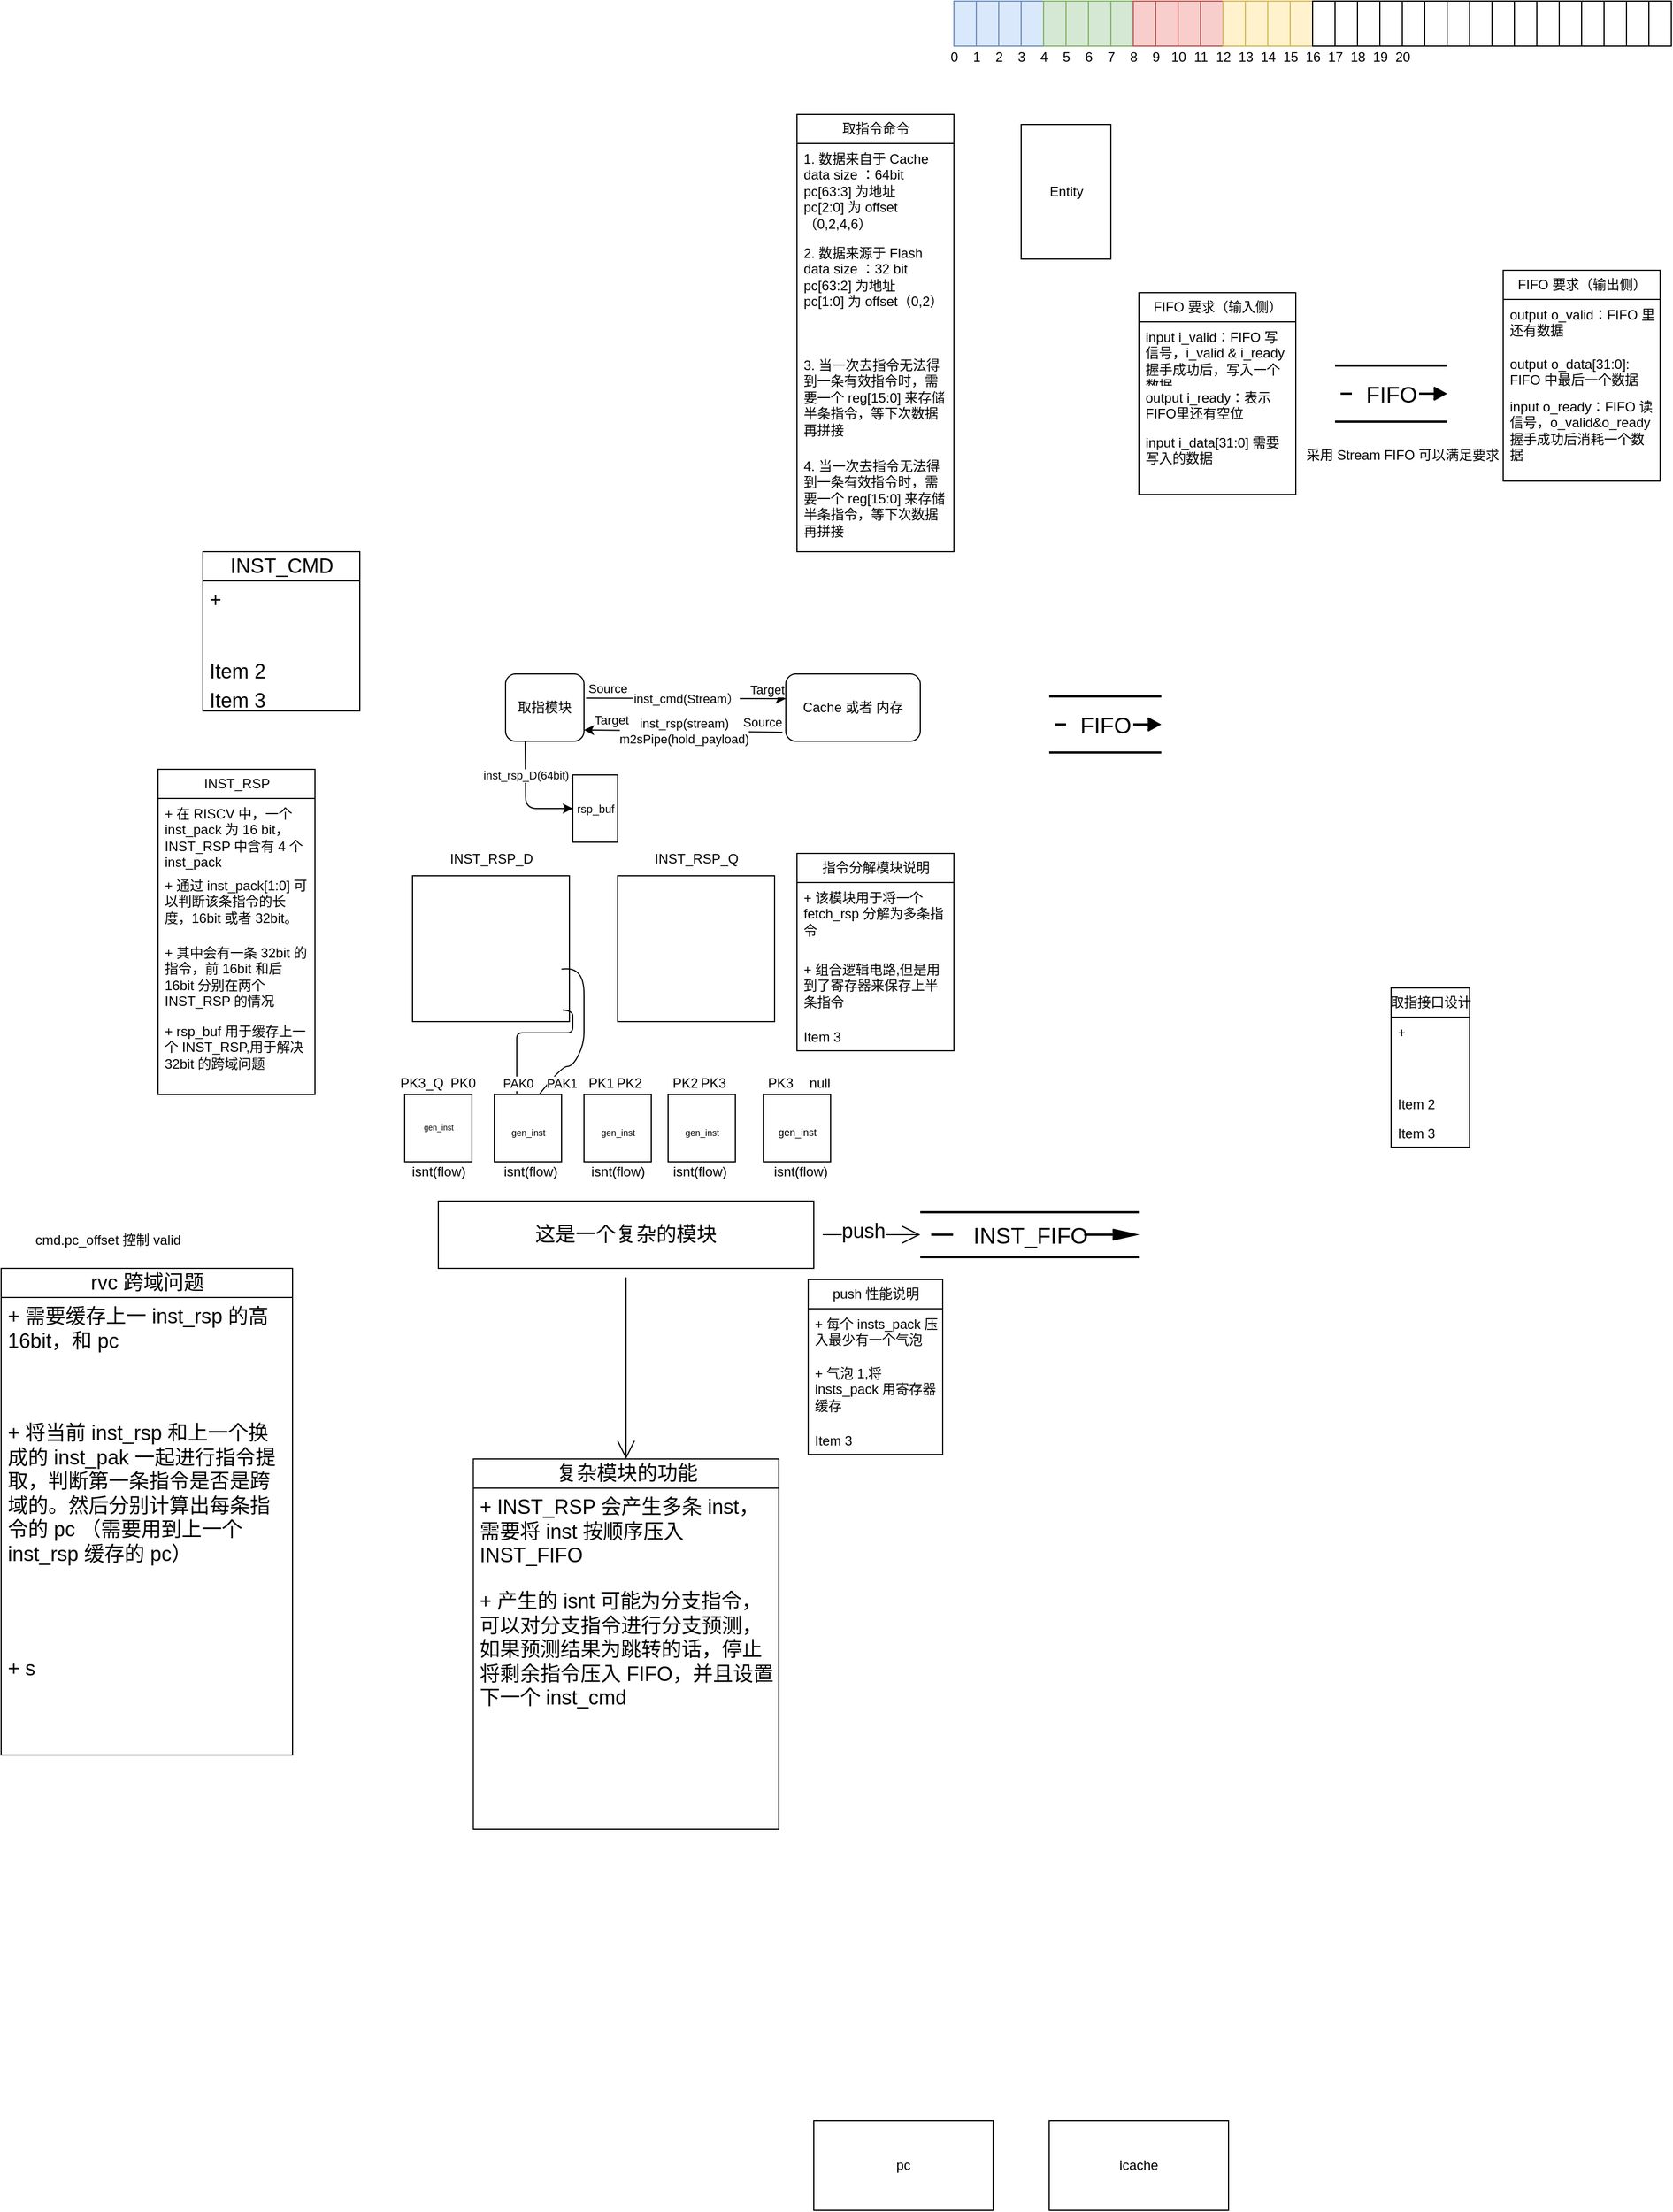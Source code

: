 <mxfile>
    <diagram id="-i3ILlnNoziEZ9GjBhWA" name="第 1 页">
        <mxGraphModel dx="1922" dy="681" grid="1" gridSize="10" guides="1" tooltips="1" connect="1" arrows="1" fold="1" page="1" pageScale="1" pageWidth="827" pageHeight="1169" math="0" shadow="0">
            <root>
                <mxCell id="0"/>
                <mxCell id="1" parent="0"/>
                <mxCell id="11" value="FIFO" style="strokeWidth=2;html=1;shape=mxgraph.lean_mapping.fifo_sequence_flow;pointerEvents=1;fontStyle=0;fontSize=20;align=center;" parent="1" vertex="1">
                    <mxGeometry x="410" y="435" width="100" height="50" as="geometry"/>
                </mxCell>
                <mxCell id="12" value="Entity" style="shadow=0;dashed=0;align=center;html=1;strokeWidth=1;shape=mxgraph.rtl.abstract.entity;container=1;collapsible=0;kind=sequential;drawPins=0;left=3;right=2;bottom=0;top=0;" parent="1" vertex="1">
                    <mxGeometry x="130" y="220" width="80" height="120" as="geometry"/>
                </mxCell>
                <mxCell id="82" value="" style="group;fillColor=#fff2cc;strokeColor=#d6b656;" parent="1" vertex="1" connectable="0">
                    <mxGeometry x="70" y="110" width="640" height="40" as="geometry"/>
                </mxCell>
                <mxCell id="48" value="" style="group;movable=1;resizable=1;rotatable=1;deletable=1;editable=1;connectable=1;fillColor=#fff2cc;strokeColor=#d6b656;" parent="82" vertex="1" connectable="0">
                    <mxGeometry width="320" height="40" as="geometry"/>
                </mxCell>
                <mxCell id="30" value="" style="group;movable=1;resizable=1;rotatable=1;deletable=1;editable=1;connectable=1;fillColor=#dae8fc;strokeColor=#6c8ebf;" parent="48" vertex="1" connectable="0">
                    <mxGeometry width="160" height="40" as="geometry"/>
                </mxCell>
                <mxCell id="22" value="" style="group;movable=1;resizable=1;rotatable=1;deletable=1;editable=1;connectable=1;" parent="30" vertex="1" connectable="0">
                    <mxGeometry width="80" height="40" as="geometry"/>
                </mxCell>
                <mxCell id="16" value="" style="group;movable=1;resizable=1;rotatable=1;deletable=1;editable=1;connectable=1;" parent="22" vertex="1" connectable="0">
                    <mxGeometry width="40" height="40" as="geometry"/>
                </mxCell>
                <mxCell id="14" value="" style="rounded=0;whiteSpace=wrap;html=1;movable=1;resizable=1;rotatable=1;deletable=1;editable=1;connectable=1;fillColor=#dae8fc;strokeColor=#6c8ebf;" parent="16" vertex="1">
                    <mxGeometry width="20" height="40" as="geometry"/>
                </mxCell>
                <mxCell id="15" value="" style="rounded=0;whiteSpace=wrap;html=1;movable=1;resizable=1;rotatable=1;deletable=1;editable=1;connectable=1;fillColor=#dae8fc;strokeColor=#6c8ebf;" parent="16" vertex="1">
                    <mxGeometry x="20" width="20" height="40" as="geometry"/>
                </mxCell>
                <mxCell id="19" value="" style="group;movable=1;resizable=1;rotatable=1;deletable=1;editable=1;connectable=1;fillColor=#dae8fc;strokeColor=#6c8ebf;" parent="22" vertex="1" connectable="0">
                    <mxGeometry x="40" width="40" height="40" as="geometry"/>
                </mxCell>
                <mxCell id="20" value="" style="rounded=0;whiteSpace=wrap;html=1;movable=1;resizable=1;rotatable=1;deletable=1;editable=1;connectable=1;fillColor=#dae8fc;strokeColor=#6c8ebf;" parent="19" vertex="1">
                    <mxGeometry width="20" height="40" as="geometry"/>
                </mxCell>
                <mxCell id="21" value="" style="rounded=0;whiteSpace=wrap;html=1;movable=1;resizable=1;rotatable=1;deletable=1;editable=1;connectable=1;fillColor=#dae8fc;strokeColor=#6c8ebf;" parent="19" vertex="1">
                    <mxGeometry x="20" width="20" height="40" as="geometry"/>
                </mxCell>
                <mxCell id="23" value="" style="group;movable=1;resizable=1;rotatable=1;deletable=1;editable=1;connectable=1;fillColor=#d5e8d4;strokeColor=#82b366;" parent="30" vertex="1" connectable="0">
                    <mxGeometry x="80" width="80" height="40" as="geometry"/>
                </mxCell>
                <mxCell id="24" value="" style="group;movable=1;resizable=1;rotatable=1;deletable=1;editable=1;connectable=1;fillColor=#d5e8d4;strokeColor=#82b366;" parent="23" vertex="1" connectable="0">
                    <mxGeometry width="40" height="40" as="geometry"/>
                </mxCell>
                <mxCell id="25" value="" style="rounded=0;whiteSpace=wrap;html=1;movable=1;resizable=1;rotatable=1;deletable=1;editable=1;connectable=1;fillColor=#d5e8d4;strokeColor=#82b366;" parent="24" vertex="1">
                    <mxGeometry width="20" height="40" as="geometry"/>
                </mxCell>
                <mxCell id="26" value="" style="rounded=0;whiteSpace=wrap;html=1;movable=1;resizable=1;rotatable=1;deletable=1;editable=1;connectable=1;fillColor=#d5e8d4;strokeColor=#82b366;" parent="24" vertex="1">
                    <mxGeometry x="20" width="20" height="40" as="geometry"/>
                </mxCell>
                <mxCell id="27" value="" style="group;movable=1;resizable=1;rotatable=1;deletable=1;editable=1;connectable=1;" parent="23" vertex="1" connectable="0">
                    <mxGeometry x="40" width="40" height="40" as="geometry"/>
                </mxCell>
                <mxCell id="28" value="" style="rounded=0;whiteSpace=wrap;html=1;movable=1;resizable=1;rotatable=1;deletable=1;editable=1;connectable=1;fillColor=#d5e8d4;strokeColor=#82b366;" parent="27" vertex="1">
                    <mxGeometry width="20" height="40" as="geometry"/>
                </mxCell>
                <mxCell id="29" value="" style="rounded=0;whiteSpace=wrap;html=1;movable=1;resizable=1;rotatable=1;deletable=1;editable=1;connectable=1;fillColor=#d5e8d4;strokeColor=#82b366;" parent="27" vertex="1">
                    <mxGeometry x="20" width="20" height="40" as="geometry"/>
                </mxCell>
                <mxCell id="33" value="" style="group;movable=1;resizable=1;rotatable=1;deletable=1;editable=1;connectable=1;" parent="48" vertex="1" connectable="0">
                    <mxGeometry x="160" width="160" height="40" as="geometry"/>
                </mxCell>
                <mxCell id="34" value="" style="group;movable=1;resizable=1;rotatable=1;deletable=1;editable=1;connectable=1;" parent="33" vertex="1" connectable="0">
                    <mxGeometry width="80" height="40" as="geometry"/>
                </mxCell>
                <mxCell id="35" value="" style="group;movable=1;resizable=1;rotatable=1;deletable=1;editable=1;connectable=1;" parent="34" vertex="1" connectable="0">
                    <mxGeometry width="40" height="40" as="geometry"/>
                </mxCell>
                <mxCell id="36" value="" style="rounded=0;whiteSpace=wrap;html=1;movable=1;resizable=1;rotatable=1;deletable=1;editable=1;connectable=1;fillColor=#f8cecc;strokeColor=#b85450;" parent="35" vertex="1">
                    <mxGeometry width="20" height="40" as="geometry"/>
                </mxCell>
                <mxCell id="37" value="" style="rounded=0;whiteSpace=wrap;html=1;movable=1;resizable=1;rotatable=1;deletable=1;editable=1;connectable=1;fillColor=#f8cecc;strokeColor=#b85450;" parent="35" vertex="1">
                    <mxGeometry x="20" width="20" height="40" as="geometry"/>
                </mxCell>
                <mxCell id="38" value="" style="group;movable=1;resizable=1;rotatable=1;deletable=1;editable=1;connectable=1;" parent="34" vertex="1" connectable="0">
                    <mxGeometry x="40" width="40" height="40" as="geometry"/>
                </mxCell>
                <mxCell id="39" value="" style="rounded=0;whiteSpace=wrap;html=1;movable=1;resizable=1;rotatable=1;deletable=1;editable=1;connectable=1;fillColor=#f8cecc;strokeColor=#b85450;" parent="38" vertex="1">
                    <mxGeometry width="20" height="40" as="geometry"/>
                </mxCell>
                <mxCell id="40" value="" style="rounded=0;whiteSpace=wrap;html=1;movable=1;resizable=1;rotatable=1;deletable=1;editable=1;connectable=1;fillColor=#f8cecc;strokeColor=#b85450;" parent="38" vertex="1">
                    <mxGeometry x="20" width="20" height="40" as="geometry"/>
                </mxCell>
                <mxCell id="41" value="" style="group;movable=1;resizable=1;rotatable=1;deletable=1;editable=1;connectable=1;" parent="33" vertex="1" connectable="0">
                    <mxGeometry x="80" width="80" height="40" as="geometry"/>
                </mxCell>
                <mxCell id="42" value="" style="group;movable=1;resizable=1;rotatable=1;deletable=1;editable=1;connectable=1;" parent="41" vertex="1" connectable="0">
                    <mxGeometry width="40" height="40" as="geometry"/>
                </mxCell>
                <mxCell id="43" value="" style="rounded=0;whiteSpace=wrap;html=1;movable=1;resizable=1;rotatable=1;deletable=1;editable=1;connectable=1;fillColor=#fff2cc;strokeColor=#d6b656;" parent="42" vertex="1">
                    <mxGeometry width="20" height="40" as="geometry"/>
                </mxCell>
                <mxCell id="44" value="" style="rounded=0;whiteSpace=wrap;html=1;movable=1;resizable=1;rotatable=1;deletable=1;editable=1;connectable=1;fillColor=#fff2cc;strokeColor=#d6b656;" parent="42" vertex="1">
                    <mxGeometry x="20" width="20" height="40" as="geometry"/>
                </mxCell>
                <mxCell id="45" value="" style="group;movable=1;resizable=1;rotatable=1;deletable=1;editable=1;connectable=1;" parent="41" vertex="1" connectable="0">
                    <mxGeometry x="40" width="40" height="40" as="geometry"/>
                </mxCell>
                <mxCell id="46" value="" style="rounded=0;whiteSpace=wrap;html=1;movable=1;resizable=1;rotatable=1;deletable=1;editable=1;connectable=1;fillColor=#fff2cc;strokeColor=#d6b656;" parent="45" vertex="1">
                    <mxGeometry width="20" height="40" as="geometry"/>
                </mxCell>
                <mxCell id="47" value="" style="rounded=0;whiteSpace=wrap;html=1;movable=1;resizable=1;rotatable=1;deletable=1;editable=1;connectable=1;fillColor=#fff2cc;strokeColor=#d6b656;" parent="45" vertex="1">
                    <mxGeometry x="20" width="20" height="40" as="geometry"/>
                </mxCell>
                <mxCell id="51" value="" style="group;movable=1;resizable=1;rotatable=1;deletable=1;editable=1;connectable=1;" parent="82" vertex="1" connectable="0">
                    <mxGeometry x="320" width="320" height="40" as="geometry"/>
                </mxCell>
                <mxCell id="52" value="" style="group;movable=1;resizable=1;rotatable=1;deletable=1;editable=1;connectable=1;" parent="51" vertex="1" connectable="0">
                    <mxGeometry width="160" height="40" as="geometry"/>
                </mxCell>
                <mxCell id="53" value="" style="group;movable=1;resizable=1;rotatable=1;deletable=1;editable=1;connectable=1;" parent="52" vertex="1" connectable="0">
                    <mxGeometry width="80" height="40" as="geometry"/>
                </mxCell>
                <mxCell id="54" value="" style="group;movable=1;resizable=1;rotatable=1;deletable=1;editable=1;connectable=1;" parent="53" vertex="1" connectable="0">
                    <mxGeometry width="40" height="40" as="geometry"/>
                </mxCell>
                <mxCell id="55" value="" style="rounded=0;whiteSpace=wrap;html=1;movable=1;resizable=1;rotatable=1;deletable=1;editable=1;connectable=1;" parent="54" vertex="1">
                    <mxGeometry width="20" height="40" as="geometry"/>
                </mxCell>
                <mxCell id="56" value="" style="rounded=0;whiteSpace=wrap;html=1;movable=1;resizable=1;rotatable=1;deletable=1;editable=1;connectable=1;" parent="54" vertex="1">
                    <mxGeometry x="20" width="20" height="40" as="geometry"/>
                </mxCell>
                <mxCell id="57" value="" style="group;movable=1;resizable=1;rotatable=1;deletable=1;editable=1;connectable=1;" parent="53" vertex="1" connectable="0">
                    <mxGeometry x="40" width="40" height="40" as="geometry"/>
                </mxCell>
                <mxCell id="58" value="" style="rounded=0;whiteSpace=wrap;html=1;movable=1;resizable=1;rotatable=1;deletable=1;editable=1;connectable=1;" parent="57" vertex="1">
                    <mxGeometry width="20" height="40" as="geometry"/>
                </mxCell>
                <mxCell id="59" value="" style="rounded=0;whiteSpace=wrap;html=1;movable=1;resizable=1;rotatable=1;deletable=1;editable=1;connectable=1;" parent="57" vertex="1">
                    <mxGeometry x="20" width="20" height="40" as="geometry"/>
                </mxCell>
                <mxCell id="60" value="" style="group;movable=1;resizable=1;rotatable=1;deletable=1;editable=1;connectable=1;" parent="52" vertex="1" connectable="0">
                    <mxGeometry x="80" width="80" height="40" as="geometry"/>
                </mxCell>
                <mxCell id="61" value="" style="group;movable=1;resizable=1;rotatable=1;deletable=1;editable=1;connectable=1;" parent="60" vertex="1" connectable="0">
                    <mxGeometry width="40" height="40" as="geometry"/>
                </mxCell>
                <mxCell id="62" value="" style="rounded=0;whiteSpace=wrap;html=1;movable=1;resizable=1;rotatable=1;deletable=1;editable=1;connectable=1;" parent="61" vertex="1">
                    <mxGeometry width="20" height="40" as="geometry"/>
                </mxCell>
                <mxCell id="63" value="" style="rounded=0;whiteSpace=wrap;html=1;movable=1;resizable=1;rotatable=1;deletable=1;editable=1;connectable=1;" parent="61" vertex="1">
                    <mxGeometry x="20" width="20" height="40" as="geometry"/>
                </mxCell>
                <mxCell id="64" value="" style="group;movable=1;resizable=1;rotatable=1;deletable=1;editable=1;connectable=1;" parent="60" vertex="1" connectable="0">
                    <mxGeometry x="40" width="40" height="40" as="geometry"/>
                </mxCell>
                <mxCell id="65" value="" style="rounded=0;whiteSpace=wrap;html=1;movable=1;resizable=1;rotatable=1;deletable=1;editable=1;connectable=1;" parent="64" vertex="1">
                    <mxGeometry width="20" height="40" as="geometry"/>
                </mxCell>
                <mxCell id="66" value="" style="rounded=0;whiteSpace=wrap;html=1;movable=1;resizable=1;rotatable=1;deletable=1;editable=1;connectable=1;" parent="64" vertex="1">
                    <mxGeometry x="20" width="20" height="40" as="geometry"/>
                </mxCell>
                <mxCell id="67" value="" style="group;movable=1;resizable=1;rotatable=1;deletable=1;editable=1;connectable=1;" parent="51" vertex="1" connectable="0">
                    <mxGeometry x="160" width="160" height="40" as="geometry"/>
                </mxCell>
                <mxCell id="68" value="" style="group;movable=1;resizable=1;rotatable=1;deletable=1;editable=1;connectable=1;" parent="67" vertex="1" connectable="0">
                    <mxGeometry width="80" height="40" as="geometry"/>
                </mxCell>
                <mxCell id="69" value="" style="group;movable=1;resizable=1;rotatable=1;deletable=1;editable=1;connectable=1;" parent="68" vertex="1" connectable="0">
                    <mxGeometry width="40" height="40" as="geometry"/>
                </mxCell>
                <mxCell id="70" value="" style="rounded=0;whiteSpace=wrap;html=1;movable=1;resizable=1;rotatable=1;deletable=1;editable=1;connectable=1;" parent="69" vertex="1">
                    <mxGeometry width="20" height="40" as="geometry"/>
                </mxCell>
                <mxCell id="71" value="" style="rounded=0;whiteSpace=wrap;html=1;movable=1;resizable=1;rotatable=1;deletable=1;editable=1;connectable=1;" parent="69" vertex="1">
                    <mxGeometry x="20" width="20" height="40" as="geometry"/>
                </mxCell>
                <mxCell id="72" value="" style="group;movable=1;resizable=1;rotatable=1;deletable=1;editable=1;connectable=1;" parent="68" vertex="1" connectable="0">
                    <mxGeometry x="40" width="40" height="40" as="geometry"/>
                </mxCell>
                <mxCell id="73" value="" style="rounded=0;whiteSpace=wrap;html=1;movable=1;resizable=1;rotatable=1;deletable=1;editable=1;connectable=1;" parent="72" vertex="1">
                    <mxGeometry width="20" height="40" as="geometry"/>
                </mxCell>
                <mxCell id="74" value="" style="rounded=0;whiteSpace=wrap;html=1;movable=1;resizable=1;rotatable=1;deletable=1;editable=1;connectable=1;" parent="72" vertex="1">
                    <mxGeometry x="20" width="20" height="40" as="geometry"/>
                </mxCell>
                <mxCell id="75" value="" style="group;movable=1;resizable=1;rotatable=1;deletable=1;editable=1;connectable=1;" parent="67" vertex="1" connectable="0">
                    <mxGeometry x="80" width="80" height="40" as="geometry"/>
                </mxCell>
                <mxCell id="76" value="" style="group;movable=1;resizable=1;rotatable=1;deletable=1;editable=1;connectable=1;" parent="75" vertex="1" connectable="0">
                    <mxGeometry width="40" height="40" as="geometry"/>
                </mxCell>
                <mxCell id="77" value="" style="rounded=0;whiteSpace=wrap;html=1;movable=1;resizable=1;rotatable=1;deletable=1;editable=1;connectable=1;" parent="76" vertex="1">
                    <mxGeometry width="20" height="40" as="geometry"/>
                </mxCell>
                <mxCell id="78" value="" style="rounded=0;whiteSpace=wrap;html=1;movable=1;resizable=1;rotatable=1;deletable=1;editable=1;connectable=1;" parent="76" vertex="1">
                    <mxGeometry x="20" width="20" height="40" as="geometry"/>
                </mxCell>
                <mxCell id="79" value="" style="group;movable=1;resizable=1;rotatable=1;deletable=1;editable=1;connectable=1;" parent="75" vertex="1" connectable="0">
                    <mxGeometry x="40" width="40" height="40" as="geometry"/>
                </mxCell>
                <mxCell id="80" value="" style="rounded=0;whiteSpace=wrap;html=1;movable=1;resizable=1;rotatable=1;deletable=1;editable=1;connectable=1;" parent="79" vertex="1">
                    <mxGeometry width="20" height="40" as="geometry"/>
                </mxCell>
                <mxCell id="81" value="" style="rounded=0;whiteSpace=wrap;html=1;movable=1;resizable=1;rotatable=1;deletable=1;editable=1;connectable=1;" parent="79" vertex="1">
                    <mxGeometry x="20" width="20" height="40" as="geometry"/>
                </mxCell>
                <mxCell id="85" value="0" style="text;html=1;align=center;verticalAlign=middle;resizable=0;points=[];autosize=1;strokeColor=none;fillColor=none;" parent="1" vertex="1">
                    <mxGeometry x="55" y="145" width="30" height="30" as="geometry"/>
                </mxCell>
                <mxCell id="86" value="1" style="text;html=1;align=center;verticalAlign=middle;resizable=0;points=[];autosize=1;strokeColor=none;fillColor=none;" parent="1" vertex="1">
                    <mxGeometry x="75" y="145" width="30" height="30" as="geometry"/>
                </mxCell>
                <mxCell id="87" value="2" style="text;html=1;align=center;verticalAlign=middle;resizable=0;points=[];autosize=1;strokeColor=none;fillColor=none;" parent="1" vertex="1">
                    <mxGeometry x="95" y="145" width="30" height="30" as="geometry"/>
                </mxCell>
                <mxCell id="88" value="3" style="text;html=1;align=center;verticalAlign=middle;resizable=0;points=[];autosize=1;strokeColor=none;fillColor=none;" parent="1" vertex="1">
                    <mxGeometry x="115" y="145" width="30" height="30" as="geometry"/>
                </mxCell>
                <mxCell id="90" value="4" style="text;html=1;align=center;verticalAlign=middle;resizable=0;points=[];autosize=1;strokeColor=none;fillColor=none;" parent="1" vertex="1">
                    <mxGeometry x="135" y="145" width="30" height="30" as="geometry"/>
                </mxCell>
                <mxCell id="92" value="5" style="text;html=1;align=center;verticalAlign=middle;resizable=0;points=[];autosize=1;strokeColor=none;fillColor=none;" parent="1" vertex="1">
                    <mxGeometry x="155" y="145" width="30" height="30" as="geometry"/>
                </mxCell>
                <mxCell id="93" value="6" style="text;html=1;align=center;verticalAlign=middle;resizable=0;points=[];autosize=1;strokeColor=none;fillColor=none;" parent="1" vertex="1">
                    <mxGeometry x="175" y="145" width="30" height="30" as="geometry"/>
                </mxCell>
                <mxCell id="94" value="7" style="text;html=1;align=center;verticalAlign=middle;resizable=0;points=[];autosize=1;strokeColor=none;fillColor=none;" parent="1" vertex="1">
                    <mxGeometry x="195" y="145" width="30" height="30" as="geometry"/>
                </mxCell>
                <mxCell id="95" value="8" style="text;html=1;align=center;verticalAlign=middle;resizable=0;points=[];autosize=1;strokeColor=none;fillColor=none;" parent="1" vertex="1">
                    <mxGeometry x="215" y="145" width="30" height="30" as="geometry"/>
                </mxCell>
                <mxCell id="96" value="9" style="text;html=1;align=center;verticalAlign=middle;resizable=0;points=[];autosize=1;strokeColor=none;fillColor=none;" parent="1" vertex="1">
                    <mxGeometry x="235" y="145" width="30" height="30" as="geometry"/>
                </mxCell>
                <mxCell id="97" value="10" style="text;html=1;align=center;verticalAlign=middle;resizable=0;points=[];autosize=1;strokeColor=none;fillColor=none;" parent="1" vertex="1">
                    <mxGeometry x="250" y="145" width="40" height="30" as="geometry"/>
                </mxCell>
                <mxCell id="100" value="11" style="text;html=1;align=center;verticalAlign=middle;resizable=0;points=[];autosize=1;strokeColor=none;fillColor=none;" parent="1" vertex="1">
                    <mxGeometry x="270" y="145" width="40" height="30" as="geometry"/>
                </mxCell>
                <mxCell id="101" value="12" style="text;html=1;align=center;verticalAlign=middle;resizable=0;points=[];autosize=1;strokeColor=none;fillColor=none;" parent="1" vertex="1">
                    <mxGeometry x="290" y="145" width="40" height="30" as="geometry"/>
                </mxCell>
                <mxCell id="102" value="13" style="text;html=1;align=center;verticalAlign=middle;resizable=0;points=[];autosize=1;strokeColor=none;fillColor=none;" parent="1" vertex="1">
                    <mxGeometry x="310" y="145" width="40" height="30" as="geometry"/>
                </mxCell>
                <mxCell id="103" value="14" style="text;html=1;align=center;verticalAlign=middle;resizable=0;points=[];autosize=1;strokeColor=none;fillColor=none;" parent="1" vertex="1">
                    <mxGeometry x="330" y="145" width="40" height="30" as="geometry"/>
                </mxCell>
                <mxCell id="104" value="15" style="text;html=1;align=center;verticalAlign=middle;resizable=0;points=[];autosize=1;strokeColor=none;fillColor=none;" parent="1" vertex="1">
                    <mxGeometry x="350" y="145" width="40" height="30" as="geometry"/>
                </mxCell>
                <mxCell id="105" value="16" style="text;html=1;align=center;verticalAlign=middle;resizable=0;points=[];autosize=1;strokeColor=none;fillColor=none;" parent="1" vertex="1">
                    <mxGeometry x="370" y="145" width="40" height="30" as="geometry"/>
                </mxCell>
                <mxCell id="106" value="17" style="text;html=1;align=center;verticalAlign=middle;resizable=0;points=[];autosize=1;strokeColor=none;fillColor=none;" parent="1" vertex="1">
                    <mxGeometry x="390" y="145" width="40" height="30" as="geometry"/>
                </mxCell>
                <mxCell id="107" value="18" style="text;html=1;align=center;verticalAlign=middle;resizable=0;points=[];autosize=1;strokeColor=none;fillColor=none;" parent="1" vertex="1">
                    <mxGeometry x="410" y="145" width="40" height="30" as="geometry"/>
                </mxCell>
                <mxCell id="108" value="19" style="text;html=1;align=center;verticalAlign=middle;resizable=0;points=[];autosize=1;strokeColor=none;fillColor=none;" parent="1" vertex="1">
                    <mxGeometry x="430" y="145" width="40" height="30" as="geometry"/>
                </mxCell>
                <mxCell id="109" value="20&lt;br&gt;" style="text;html=1;align=center;verticalAlign=middle;resizable=0;points=[];autosize=1;strokeColor=none;fillColor=none;" parent="1" vertex="1">
                    <mxGeometry x="450" y="145" width="40" height="30" as="geometry"/>
                </mxCell>
                <mxCell id="120" value="取指令命令" style="swimlane;fontStyle=0;childLayout=stackLayout;horizontal=1;startSize=26;fillColor=none;horizontalStack=0;resizeParent=1;resizeParentMax=0;resizeLast=0;collapsible=1;marginBottom=0;html=1;" parent="1" vertex="1">
                    <mxGeometry x="-70" y="211" width="140" height="390" as="geometry"/>
                </mxCell>
                <mxCell id="121" value="1. 数据来自于 Cache&lt;br&gt;data size ：64bit&lt;br&gt;pc[63:3] 为地址&lt;br&gt;pc[2:0] 为 offset（0,2,4,6）" style="text;strokeColor=none;fillColor=none;align=left;verticalAlign=top;spacingLeft=4;spacingRight=4;overflow=hidden;rotatable=0;points=[[0,0.5],[1,0.5]];portConstraint=eastwest;whiteSpace=wrap;html=1;" parent="120" vertex="1">
                    <mxGeometry y="26" width="140" height="84" as="geometry"/>
                </mxCell>
                <mxCell id="122" value="2. 数据来源于 Flash&lt;br&gt;data size ：32 bit&lt;br&gt;pc[63:2] 为地址&lt;br&gt;pc[1:0] 为 offset（0,2）" style="text;strokeColor=none;fillColor=none;align=left;verticalAlign=top;spacingLeft=4;spacingRight=4;overflow=hidden;rotatable=0;points=[[0,0.5],[1,0.5]];portConstraint=eastwest;whiteSpace=wrap;html=1;" parent="120" vertex="1">
                    <mxGeometry y="110" width="140" height="100" as="geometry"/>
                </mxCell>
                <mxCell id="123" value="3. 当一次去指令无法得到一条有效指令时，需要一个 reg[15:0] 来存储半条指令，等下次数据再拼接" style="text;strokeColor=none;fillColor=none;align=left;verticalAlign=top;spacingLeft=4;spacingRight=4;overflow=hidden;rotatable=0;points=[[0,0.5],[1,0.5]];portConstraint=eastwest;whiteSpace=wrap;html=1;" parent="120" vertex="1">
                    <mxGeometry y="210" width="140" height="90" as="geometry"/>
                </mxCell>
                <mxCell id="125" value="4. 当一次去指令无法得到一条有效指令时，需要一个 reg[15:0] 来存储半条指令，等下次数据再拼接" style="text;strokeColor=none;fillColor=none;align=left;verticalAlign=top;spacingLeft=4;spacingRight=4;overflow=hidden;rotatable=0;points=[[0,0.5],[1,0.5]];portConstraint=eastwest;whiteSpace=wrap;html=1;" parent="120" vertex="1">
                    <mxGeometry y="300" width="140" height="90" as="geometry"/>
                </mxCell>
                <mxCell id="126" value="FIFO 要求（输出侧）" style="swimlane;fontStyle=0;childLayout=stackLayout;horizontal=1;startSize=26;fillColor=none;horizontalStack=0;resizeParent=1;resizeParentMax=0;resizeLast=0;collapsible=1;marginBottom=0;html=1;" parent="1" vertex="1">
                    <mxGeometry x="560" y="350" width="140" height="188" as="geometry"/>
                </mxCell>
                <mxCell id="127" value="output o_valid：FIFO 里还有数据" style="text;strokeColor=none;fillColor=none;align=left;verticalAlign=top;spacingLeft=4;spacingRight=4;overflow=hidden;rotatable=0;points=[[0,0.5],[1,0.5]];portConstraint=eastwest;whiteSpace=wrap;html=1;" parent="126" vertex="1">
                    <mxGeometry y="26" width="140" height="44" as="geometry"/>
                </mxCell>
                <mxCell id="128" value="output o_data[31:0]: FIFO 中最后一个数据" style="text;strokeColor=none;fillColor=none;align=left;verticalAlign=top;spacingLeft=4;spacingRight=4;overflow=hidden;rotatable=0;points=[[0,0.5],[1,0.5]];portConstraint=eastwest;whiteSpace=wrap;html=1;" parent="126" vertex="1">
                    <mxGeometry y="70" width="140" height="38" as="geometry"/>
                </mxCell>
                <mxCell id="129" value="input o_ready：FIFO 读信号，o_valid&amp;amp;o_ready握手成功后消耗一个数据" style="text;strokeColor=none;fillColor=none;align=left;verticalAlign=top;spacingLeft=4;spacingRight=4;overflow=hidden;rotatable=0;points=[[0,0.5],[1,0.5]];portConstraint=eastwest;whiteSpace=wrap;html=1;" parent="126" vertex="1">
                    <mxGeometry y="108" width="140" height="80" as="geometry"/>
                </mxCell>
                <mxCell id="130" value="FIFO 要求（输入侧）" style="swimlane;fontStyle=0;childLayout=stackLayout;horizontal=1;startSize=26;fillColor=none;horizontalStack=0;resizeParent=1;resizeParentMax=0;resizeLast=0;collapsible=1;marginBottom=0;html=1;" parent="1" vertex="1">
                    <mxGeometry x="235" y="370" width="140" height="180" as="geometry"/>
                </mxCell>
                <mxCell id="131" value="input i_valid：FIFO 写信号，i_valid &amp;amp; i_ready握手成功后，写入一个数据" style="text;strokeColor=none;fillColor=none;align=left;verticalAlign=top;spacingLeft=4;spacingRight=4;overflow=hidden;rotatable=0;points=[[0,0.5],[1,0.5]];portConstraint=eastwest;whiteSpace=wrap;html=1;" parent="130" vertex="1">
                    <mxGeometry y="26" width="140" height="54" as="geometry"/>
                </mxCell>
                <mxCell id="132" value="output i_ready：表示FIFO里还有空位" style="text;strokeColor=none;fillColor=none;align=left;verticalAlign=top;spacingLeft=4;spacingRight=4;overflow=hidden;rotatable=0;points=[[0,0.5],[1,0.5]];portConstraint=eastwest;whiteSpace=wrap;html=1;" parent="130" vertex="1">
                    <mxGeometry y="80" width="140" height="40" as="geometry"/>
                </mxCell>
                <mxCell id="133" value="input i_data[31:0] 需要写入的数据" style="text;strokeColor=none;fillColor=none;align=left;verticalAlign=top;spacingLeft=4;spacingRight=4;overflow=hidden;rotatable=0;points=[[0,0.5],[1,0.5]];portConstraint=eastwest;whiteSpace=wrap;html=1;" parent="130" vertex="1">
                    <mxGeometry y="120" width="140" height="60" as="geometry"/>
                </mxCell>
                <mxCell id="134" value="采用 Stream FIFO 可以满足要求" style="text;html=1;align=center;verticalAlign=middle;resizable=0;points=[];autosize=1;strokeColor=none;fillColor=none;" parent="1" vertex="1">
                    <mxGeometry x="370" y="500" width="200" height="30" as="geometry"/>
                </mxCell>
                <mxCell id="135" value="FIFO" style="strokeWidth=2;html=1;shape=mxgraph.lean_mapping.fifo_sequence_flow;pointerEvents=1;fontStyle=0;fontSize=20;align=center;" parent="1" vertex="1">
                    <mxGeometry x="155" y="730" width="100" height="50" as="geometry"/>
                </mxCell>
                <mxCell id="136" value="取指接口设计" style="swimlane;fontStyle=0;childLayout=stackLayout;horizontal=1;startSize=26;fillColor=none;horizontalStack=0;resizeParent=1;resizeParentMax=0;resizeLast=0;collapsible=1;marginBottom=0;html=1;" parent="1" vertex="1">
                    <mxGeometry x="460" y="990" width="70" height="142" as="geometry"/>
                </mxCell>
                <mxCell id="137" value="+&amp;nbsp;" style="text;strokeColor=none;fillColor=none;align=left;verticalAlign=top;spacingLeft=4;spacingRight=4;overflow=hidden;rotatable=0;points=[[0,0.5],[1,0.5]];portConstraint=eastwest;whiteSpace=wrap;html=1;" parent="136" vertex="1">
                    <mxGeometry y="26" width="70" height="64" as="geometry"/>
                </mxCell>
                <mxCell id="138" value="Item 2" style="text;strokeColor=none;fillColor=none;align=left;verticalAlign=top;spacingLeft=4;spacingRight=4;overflow=hidden;rotatable=0;points=[[0,0.5],[1,0.5]];portConstraint=eastwest;whiteSpace=wrap;html=1;" parent="136" vertex="1">
                    <mxGeometry y="90" width="70" height="26" as="geometry"/>
                </mxCell>
                <mxCell id="139" value="Item 3" style="text;strokeColor=none;fillColor=none;align=left;verticalAlign=top;spacingLeft=4;spacingRight=4;overflow=hidden;rotatable=0;points=[[0,0.5],[1,0.5]];portConstraint=eastwest;whiteSpace=wrap;html=1;" parent="136" vertex="1">
                    <mxGeometry y="116" width="70" height="26" as="geometry"/>
                </mxCell>
                <mxCell id="140" value="取指模块" style="rounded=1;whiteSpace=wrap;html=1;" parent="1" vertex="1">
                    <mxGeometry x="-330" y="710" width="70" height="60" as="geometry"/>
                </mxCell>
                <mxCell id="141" value="Cache 或者 内存" style="rounded=1;whiteSpace=wrap;html=1;" parent="1" vertex="1">
                    <mxGeometry x="-80" y="710" width="120" height="60" as="geometry"/>
                </mxCell>
                <mxCell id="142" value="" style="endArrow=classic;html=1;exitX=1.026;exitY=0.359;exitDx=0;exitDy=0;exitPerimeter=0;entryX=0;entryY=0.367;entryDx=0;entryDy=0;entryPerimeter=0;" parent="1" source="140" target="141" edge="1">
                    <mxGeometry relative="1" as="geometry">
                        <mxPoint x="-250" y="730" as="sourcePoint"/>
                        <mxPoint x="-110" y="732" as="targetPoint"/>
                    </mxGeometry>
                </mxCell>
                <mxCell id="143" value="inst_cmd(Stream）" style="edgeLabel;resizable=0;html=1;align=center;verticalAlign=middle;" parent="142" connectable="0" vertex="1">
                    <mxGeometry relative="1" as="geometry"/>
                </mxCell>
                <mxCell id="144" value="Source" style="edgeLabel;resizable=0;html=1;align=left;verticalAlign=bottom;" parent="142" connectable="0" vertex="1">
                    <mxGeometry x="-1" relative="1" as="geometry"/>
                </mxCell>
                <mxCell id="145" value="Target" style="edgeLabel;resizable=0;html=1;align=right;verticalAlign=bottom;" parent="142" connectable="0" vertex="1">
                    <mxGeometry x="1" relative="1" as="geometry"/>
                </mxCell>
                <mxCell id="149" value="" style="endArrow=classic;html=1;entryX=1;entryY=0.833;entryDx=0;entryDy=0;entryPerimeter=0;exitX=-0.025;exitY=0.866;exitDx=0;exitDy=0;exitPerimeter=0;" parent="1" source="141" target="140" edge="1">
                    <mxGeometry relative="1" as="geometry">
                        <mxPoint x="-70" y="830" as="sourcePoint"/>
                        <mxPoint x="-250" y="810" as="targetPoint"/>
                    </mxGeometry>
                </mxCell>
                <mxCell id="150" value="inst_rsp(stream)&lt;br&gt;m2sPipe(hold_payload)" style="edgeLabel;resizable=0;html=1;align=center;verticalAlign=middle;" parent="149" connectable="0" vertex="1">
                    <mxGeometry relative="1" as="geometry"/>
                </mxCell>
                <mxCell id="151" value="Source" style="edgeLabel;resizable=0;html=1;align=left;verticalAlign=bottom;" parent="149" connectable="0" vertex="1">
                    <mxGeometry x="-1" relative="1" as="geometry">
                        <mxPoint x="-37" as="offset"/>
                    </mxGeometry>
                </mxCell>
                <mxCell id="152" value="Target" style="edgeLabel;resizable=0;html=1;align=right;verticalAlign=bottom;" parent="149" connectable="0" vertex="1">
                    <mxGeometry x="1" relative="1" as="geometry">
                        <mxPoint x="40" as="offset"/>
                    </mxGeometry>
                </mxCell>
                <mxCell id="154" value="INST_FIFO" style="strokeWidth=2;html=1;shape=mxgraph.lean_mapping.fifo_sequence_flow;pointerEvents=1;fontStyle=0;fontSize=20;align=center;" parent="1" vertex="1">
                    <mxGeometry x="40" y="1190" width="195" height="40" as="geometry"/>
                </mxCell>
                <mxCell id="155" value="rsp_buf" style="shadow=0;dashed=0;align=center;html=1;strokeWidth=1;shape=mxgraph.rtl.abstract.entity;left=,:clk;right=,:np;top=0;bottom=0;drawPins=0;snapToPoint=1;resizable=0;editable=1;fontSize=10;" parent="1" vertex="1">
                    <mxGeometry x="-270" y="800" width="40" height="60" as="geometry"/>
                </mxCell>
                <mxCell id="157" value="" style="endArrow=classic;html=1;fontSize=10;exitX=0.25;exitY=1;exitDx=0;exitDy=0;entryX=0;entryY=0.5;entryDx=0;entryDy=0;entryPerimeter=0;" parent="1" source="140" target="155" edge="1">
                    <mxGeometry relative="1" as="geometry">
                        <mxPoint x="-300" y="900" as="sourcePoint"/>
                        <mxPoint x="-200" y="900" as="targetPoint"/>
                        <Array as="points">
                            <mxPoint x="-312" y="830"/>
                        </Array>
                    </mxGeometry>
                </mxCell>
                <mxCell id="158" value="inst_rsp_D(64bit)" style="edgeLabel;resizable=0;html=1;align=center;verticalAlign=middle;fontSize=10;" parent="157" connectable="0" vertex="1">
                    <mxGeometry relative="1" as="geometry">
                        <mxPoint y="-21" as="offset"/>
                    </mxGeometry>
                </mxCell>
                <mxCell id="166" value="INST_RSP" style="swimlane;fontStyle=0;childLayout=stackLayout;horizontal=1;startSize=26;fillColor=none;horizontalStack=0;resizeParent=1;resizeParentMax=0;resizeLast=0;collapsible=1;marginBottom=0;html=1;" parent="1" vertex="1">
                    <mxGeometry x="-640" y="795" width="140" height="290" as="geometry"/>
                </mxCell>
                <mxCell id="167" value="+ 在 RISCV 中，一个 inst_pack 为 16 bit，INST_RSP 中含有 4 个 inst_pack&amp;nbsp;" style="text;strokeColor=none;fillColor=none;align=left;verticalAlign=top;spacingLeft=4;spacingRight=4;overflow=hidden;rotatable=0;points=[[0,0.5],[1,0.5]];portConstraint=eastwest;whiteSpace=wrap;html=1;" parent="166" vertex="1">
                    <mxGeometry y="26" width="140" height="64" as="geometry"/>
                </mxCell>
                <mxCell id="169" value="+ 通过 inst_pack[1:0] 可以判断该条指令的长度，16bit 或者 32bit。" style="text;strokeColor=none;fillColor=none;align=left;verticalAlign=top;spacingLeft=4;spacingRight=4;overflow=hidden;rotatable=0;points=[[0,0.5],[1,0.5]];portConstraint=eastwest;whiteSpace=wrap;html=1;" parent="166" vertex="1">
                    <mxGeometry y="90" width="140" height="60" as="geometry"/>
                </mxCell>
                <mxCell id="168" value="+ 其中会有一条 32bit 的指令，前 16bit 和后 16bit 分别在两个 INST_RSP 的情况" style="text;strokeColor=none;fillColor=none;align=left;verticalAlign=top;spacingLeft=4;spacingRight=4;overflow=hidden;rotatable=0;points=[[0,0.5],[1,0.5]];portConstraint=eastwest;whiteSpace=wrap;html=1;" parent="166" vertex="1">
                    <mxGeometry y="150" width="140" height="70" as="geometry"/>
                </mxCell>
                <mxCell id="172" value="+ rsp_buf 用于缓存上一个 INST_RSP,用于解决 32bit 的跨域问题" style="text;strokeColor=none;fillColor=none;align=left;verticalAlign=top;spacingLeft=4;spacingRight=4;overflow=hidden;rotatable=0;points=[[0,0.5],[1,0.5]];portConstraint=eastwest;whiteSpace=wrap;html=1;" parent="166" vertex="1">
                    <mxGeometry y="220" width="140" height="70" as="geometry"/>
                </mxCell>
                <mxCell id="174" value="" style="group" parent="1" vertex="1" connectable="0">
                    <mxGeometry x="-230" y="860" width="140" height="160" as="geometry"/>
                </mxCell>
                <mxCell id="170" value="{ &quot;reg&quot;: [&#10;    { &quot;name&quot;: &quot;PAK0&quot;, &quot;bits&quot;: 16, &quot;attr&quot;: &quot;&quot;, &quot;type&quot;:1 },&#10;    { &quot;name&quot;: &quot;PAK1&quot;, &quot;bits&quot;: 16, &quot;attr&quot;: &quot;&quot;, &quot;type&quot;:2 },&#10;    { &quot;name&quot;: &quot;PAK2&quot;, &quot;bits&quot;: 16, &quot;attr&quot;: &quot;&quot;, &quot;type&quot;:3 },&#10;    { &quot;name&quot;: &quot;PAK3&quot;, &quot;bits&quot;: 16, &quot;attr&quot;: &quot;&quot;, &quot;type&quot;:4 }&#10;]}" style="shadow=0;dashed=0;align=left;strokeWidth=1;labelBackgroundColor=#ffffff;noLabel=1;shape=mxgraph.wavedrom.abstract.bitfield;fontSize=10;bits=64;lanes=4;compact=0;perimeter=rectanglePerimeter;" parent="174" vertex="1">
                    <mxGeometry y="30" width="140" height="130" as="geometry"/>
                </mxCell>
                <mxCell id="171" value="INST_RSP_Q" style="text;html=1;align=center;verticalAlign=middle;resizable=0;points=[];autosize=1;strokeColor=none;fillColor=none;container=1;" parent="174" vertex="1">
                    <mxGeometry x="20" width="100" height="30" as="geometry"/>
                </mxCell>
                <mxCell id="175" value="" style="group" parent="1" vertex="1" connectable="0">
                    <mxGeometry x="-413" y="860" width="140" height="160" as="geometry"/>
                </mxCell>
                <mxCell id="160" value="{ &quot;reg&quot;: [&#10;    { &quot;name&quot;: &quot;PAK0&quot;, &quot;bits&quot;: 16, &quot;attr&quot;: &quot;&quot;, &quot;type&quot;:6 },&#10;    { &quot;name&quot;: &quot;PAK1&quot;, &quot;bits&quot;: 16, &quot;attr&quot;: &quot;&quot;, &quot;type&quot;:5 },&#10;    { &quot;name&quot;: &quot;PAK2&quot;, &quot;bits&quot;: 16, &quot;attr&quot;: &quot;&quot;, &quot;type&quot;:4 },&#10;    { &quot;name&quot;: &quot;PAK3&quot;, &quot;bits&quot;: 16, &quot;attr&quot;: &quot;&quot;, &quot;type&quot;:3 }&#10;]}" style="shadow=0;dashed=0;align=left;strokeWidth=1;labelBackgroundColor=#ffffff;noLabel=1;shape=mxgraph.wavedrom.abstract.bitfield;fontSize=10;bits=64;lanes=4;compact=0;perimeter=rectanglePerimeter;" parent="175" vertex="1">
                    <mxGeometry y="30" width="140" height="130" as="geometry"/>
                </mxCell>
                <mxCell id="161" value="INST_RSP_D" style="text;html=1;align=center;verticalAlign=middle;resizable=0;points=[];autosize=1;strokeColor=none;fillColor=none;" parent="175" vertex="1">
                    <mxGeometry x="20" width="100" height="30" as="geometry"/>
                </mxCell>
                <mxCell id="176" value="gen_inst" style="shadow=0;dashed=0;align=center;html=1;strokeWidth=1;shape=mxgraph.rtl.abstract.entity;verticalAlign=middle;spacing=0;spacingTop=7;left=0;right=0;top=2;bottom=1;drawPins=1;snapToPoint=1;resizable=1;editable=1;movable=1;rotatable=1;deletable=1;connectable=1;noLabel=0;bottomAnchor=right;rightAnchor=right;rightRot=180;topRot=0;rightArr=,1;kind=combinational;type_loc=top;bottomRot=0;leftRot=0;fontSize=8;labelPosition=center;verticalLabelPosition=middle;" parent="1" vertex="1">
                    <mxGeometry x="-340" y="1085" width="60" height="60" as="geometry"/>
                </mxCell>
                <mxCell id="181" value="" style="endArrow=none;html=1;rounded=0;startSize=14;endSize=14;sourcePerimeterSpacing=8;targetPerimeterSpacing=8;curved=1;entryX=0;entryY=0;entryDx=20;entryDy=0;entryPerimeter=0;exitX=0.956;exitY=0.92;exitDx=0;exitDy=0;exitPerimeter=0;" parent="1" source="160" target="176" edge="1">
                    <mxGeometry width="50" height="50" relative="1" as="geometry">
                        <mxPoint x="-270" y="1010" as="sourcePoint"/>
                        <mxPoint x="-350" y="1040" as="targetPoint"/>
                        <Array as="points">
                            <mxPoint x="-270" y="1010"/>
                            <mxPoint x="-270" y="1020"/>
                            <mxPoint x="-270" y="1030"/>
                            <mxPoint x="-280" y="1030"/>
                            <mxPoint x="-310" y="1030"/>
                            <mxPoint x="-320" y="1030"/>
                            <mxPoint x="-320" y="1040"/>
                        </Array>
                    </mxGeometry>
                </mxCell>
                <mxCell id="188" value="PAK0" style="edgeLabel;html=1;align=center;verticalAlign=middle;resizable=0;points=[];" parent="181" vertex="1" connectable="0">
                    <mxGeometry x="0.762" y="1" relative="1" as="geometry">
                        <mxPoint y="6" as="offset"/>
                    </mxGeometry>
                </mxCell>
                <mxCell id="187" value="" style="endArrow=none;html=1;rounded=0;startSize=14;endSize=14;sourcePerimeterSpacing=8;targetPerimeterSpacing=8;curved=1;exitX=0;exitY=0;exitDx=40;exitDy=0;exitPerimeter=0;entryX=0.949;entryY=0.64;entryDx=0;entryDy=0;entryPerimeter=0;" parent="1" source="176" target="160" edge="1">
                    <mxGeometry width="50" height="50" relative="1" as="geometry">
                        <mxPoint x="-220" y="1110" as="sourcePoint"/>
                        <mxPoint x="-170" y="1060" as="targetPoint"/>
                        <Array as="points">
                            <mxPoint x="-280" y="1060"/>
                            <mxPoint x="-270" y="1060"/>
                            <mxPoint x="-260" y="1040"/>
                            <mxPoint x="-260" y="1020"/>
                            <mxPoint x="-260" y="970"/>
                        </Array>
                    </mxGeometry>
                </mxCell>
                <mxCell id="189" value="PAK1" style="edgeLabel;html=1;align=center;verticalAlign=middle;resizable=0;points=[];" parent="187" vertex="1" connectable="0">
                    <mxGeometry x="-0.378" y="1" relative="1" as="geometry">
                        <mxPoint x="-12" y="21" as="offset"/>
                    </mxGeometry>
                </mxCell>
                <mxCell id="195" value="" style="group;verticalAlign=middle;" parent="1" vertex="1" connectable="0">
                    <mxGeometry x="-270" y="1060" width="75" height="85" as="geometry"/>
                </mxCell>
                <mxCell id="190" value="gen_inst" style="shadow=0;dashed=0;align=center;html=1;strokeWidth=1;shape=mxgraph.rtl.abstract.entity;verticalAlign=middle;spacing=0;spacingTop=7;left=0;right=0;top=2;bottom=1;drawPins=1;snapToPoint=1;resizable=1;editable=1;movable=1;rotatable=1;deletable=1;connectable=1;noLabel=0;bottomAnchor=left;rightAnchor=right;rightRot=180;topRot=0;rightArr=,1;kind=combinational;type_loc=top;fontSize=8;" parent="195" vertex="1">
                    <mxGeometry x="10" y="25" width="60" height="60" as="geometry"/>
                </mxCell>
                <mxCell id="193" value="PK1" style="text;html=1;align=center;verticalAlign=middle;resizable=0;points=[];autosize=1;strokeColor=none;fillColor=none;" parent="195" vertex="1">
                    <mxGeometry width="50" height="30" as="geometry"/>
                </mxCell>
                <mxCell id="194" value="PK2" style="text;html=1;align=center;verticalAlign=middle;resizable=0;points=[];autosize=1;strokeColor=none;fillColor=none;" parent="195" vertex="1">
                    <mxGeometry x="25" width="50" height="30" as="geometry"/>
                </mxCell>
                <mxCell id="196" value="" style="group" parent="1" vertex="1" connectable="0">
                    <mxGeometry x="-195" y="1060" width="75" height="85" as="geometry"/>
                </mxCell>
                <mxCell id="197" value="gen_inst" style="shadow=0;dashed=0;align=center;html=1;strokeWidth=1;shape=mxgraph.rtl.abstract.entity;verticalAlign=middle;spacing=0;spacingTop=7;left=0;right=0;top=2;bottom=1;drawPins=1;snapToPoint=1;resizable=1;editable=1;movable=1;rotatable=1;deletable=1;connectable=1;noLabel=0;bottomAnchor=left;rightAnchor=right;rightRot=180;topRot=0;rightArr=,1;kind=combinational;type_loc=top;fontSize=8;" parent="196" vertex="1">
                    <mxGeometry x="10" y="25" width="60" height="60" as="geometry"/>
                </mxCell>
                <mxCell id="198" value="PK2" style="text;html=1;align=center;verticalAlign=middle;resizable=0;points=[];autosize=1;strokeColor=none;fillColor=none;" parent="196" vertex="1">
                    <mxGeometry width="50" height="30" as="geometry"/>
                </mxCell>
                <mxCell id="199" value="PK3" style="text;html=1;align=center;verticalAlign=middle;resizable=0;points=[];autosize=1;strokeColor=none;fillColor=none;" parent="196" vertex="1">
                    <mxGeometry x="25" width="50" height="30" as="geometry"/>
                </mxCell>
                <mxCell id="204" value="" style="group" parent="1" vertex="1" connectable="0">
                    <mxGeometry x="-110" y="1060" width="85" height="85" as="geometry"/>
                </mxCell>
                <mxCell id="205" value="gen_inst" style="shadow=0;dashed=0;align=center;html=1;strokeWidth=1;shape=mxgraph.rtl.abstract.entity;verticalAlign=middle;spacing=0;spacingTop=7;left=0;right=0;top=2;bottom=1;drawPins=1;snapToPoint=1;resizable=1;editable=1;movable=1;rotatable=1;deletable=1;connectable=1;noLabel=0;bottomAnchor=left;rightAnchor=right;rightRot=180;topRot=0;rightArr=,1;kind=combinational;type_loc=top;bottomRot=0;fontSize=9;" parent="204" vertex="1">
                    <mxGeometry x="10" y="25" width="60" height="60" as="geometry"/>
                </mxCell>
                <mxCell id="206" value="PK3" style="text;html=1;align=center;verticalAlign=middle;resizable=0;points=[];autosize=1;strokeColor=none;fillColor=none;" parent="204" vertex="1">
                    <mxGeometry width="50" height="30" as="geometry"/>
                </mxCell>
                <mxCell id="207" value="null" style="text;html=1;align=center;verticalAlign=middle;resizable=0;points=[];autosize=1;strokeColor=none;fillColor=none;" parent="204" vertex="1">
                    <mxGeometry x="40" width="40" height="30" as="geometry"/>
                </mxCell>
                <mxCell id="208" value="isnt(flow)" style="text;html=1;align=center;verticalAlign=middle;resizable=0;points=[];autosize=1;strokeColor=none;fillColor=none;" parent="1" vertex="1">
                    <mxGeometry x="-343" y="1139" width="70" height="30" as="geometry"/>
                </mxCell>
                <mxCell id="209" value="isnt(flow)" style="text;html=1;align=center;verticalAlign=middle;resizable=0;points=[];autosize=1;strokeColor=none;fillColor=none;" parent="1" vertex="1">
                    <mxGeometry x="-265" y="1139" width="70" height="30" as="geometry"/>
                </mxCell>
                <mxCell id="210" value="isnt(flow)" style="text;html=1;align=center;verticalAlign=middle;resizable=0;points=[];autosize=1;strokeColor=none;fillColor=none;" parent="1" vertex="1">
                    <mxGeometry x="-192.5" y="1139" width="70" height="30" as="geometry"/>
                </mxCell>
                <mxCell id="211" value="isnt(flow)" style="text;html=1;align=center;verticalAlign=middle;resizable=0;points=[];autosize=1;strokeColor=none;fillColor=none;" parent="1" vertex="1">
                    <mxGeometry x="-102.5" y="1139" width="70" height="30" as="geometry"/>
                </mxCell>
                <mxCell id="214" value="cmd.pc_offset 控制 valid" style="text;html=1;align=center;verticalAlign=middle;resizable=0;points=[];autosize=1;strokeColor=none;fillColor=none;" parent="1" vertex="1">
                    <mxGeometry x="-760" y="1200" width="150" height="30" as="geometry"/>
                </mxCell>
                <mxCell id="215" value="" style="group;fontSize=10;" parent="1" vertex="1" connectable="0">
                    <mxGeometry x="-430" y="1060" width="85" height="109" as="geometry"/>
                </mxCell>
                <mxCell id="200" value="" style="group" parent="215" vertex="1" connectable="0">
                    <mxGeometry width="85" height="85" as="geometry"/>
                </mxCell>
                <mxCell id="201" value="&lt;p style=&quot;line-height: 320%;&quot;&gt;gen_inst&lt;/p&gt;" style="shadow=0;dashed=0;align=center;html=1;strokeWidth=1;shape=mxgraph.rtl.abstract.entity;verticalAlign=top;spacing=0;spacingTop=7;left=0;right=0;top=2;bottom=1;drawPins=1;snapToPoint=1;resizable=1;editable=1;movable=1;rotatable=1;deletable=1;connectable=1;noLabel=0;bottomAnchor=left;rightAnchor=right;rightRot=180;topRot=0;rightArr=,1;kind=combinational;type_loc=top;fontSize=7;" parent="200" vertex="1">
                    <mxGeometry x="10" y="25" width="60" height="60" as="geometry"/>
                </mxCell>
                <mxCell id="202" value="PK3_Q" style="text;html=1;align=center;verticalAlign=middle;resizable=0;points=[];autosize=1;strokeColor=none;fillColor=none;" parent="200" vertex="1">
                    <mxGeometry x="-5" width="60" height="30" as="geometry"/>
                </mxCell>
                <mxCell id="203" value="&amp;nbsp;PK0" style="text;html=1;align=center;verticalAlign=middle;resizable=0;points=[];autosize=1;strokeColor=none;fillColor=none;" parent="200" vertex="1">
                    <mxGeometry x="35" width="50" height="30" as="geometry"/>
                </mxCell>
                <mxCell id="212" value="isnt(flow)" style="text;html=1;align=center;verticalAlign=middle;resizable=0;points=[];autosize=1;strokeColor=none;fillColor=none;" parent="215" vertex="1">
                    <mxGeometry x="5" y="79" width="70" height="30" as="geometry"/>
                </mxCell>
                <mxCell id="224" style="edgeStyle=none;curved=1;rounded=0;orthogonalLoop=1;jettySize=auto;html=1;entryX=0.5;entryY=0;entryDx=0;entryDy=0;fontSize=18;endArrow=open;startSize=14;endSize=14;sourcePerimeterSpacing=8;targetPerimeterSpacing=8;" parent="1" source="219" target="220" edge="1">
                    <mxGeometry relative="1" as="geometry"/>
                </mxCell>
                <mxCell id="230" style="edgeStyle=none;curved=1;rounded=0;orthogonalLoop=1;jettySize=auto;html=1;entryX=0;entryY=0.5;entryDx=0;entryDy=0;fontSize=18;endArrow=open;startSize=14;endSize=14;sourcePerimeterSpacing=8;targetPerimeterSpacing=8;" parent="1" source="219" target="154" edge="1">
                    <mxGeometry relative="1" as="geometry"/>
                </mxCell>
                <mxCell id="231" value="push" style="edgeLabel;html=1;align=center;verticalAlign=middle;resizable=0;points=[];fontSize=18;" parent="230" vertex="1" connectable="0">
                    <mxGeometry x="-0.186" y="3" relative="1" as="geometry">
                        <mxPoint as="offset"/>
                    </mxGeometry>
                </mxCell>
                <mxCell id="219" value="这是一个复杂的模块" style="rounded=0;whiteSpace=wrap;html=1;fontSize=18;" parent="1" vertex="1">
                    <mxGeometry x="-390" y="1180" width="335" height="60" as="geometry"/>
                </mxCell>
                <mxCell id="220" value="复杂模块的功能" style="swimlane;fontStyle=0;childLayout=stackLayout;horizontal=1;startSize=26;fillColor=none;horizontalStack=0;resizeParent=1;resizeParentMax=0;resizeLast=0;collapsible=1;marginBottom=0;html=1;fontSize=18;" parent="1" vertex="1">
                    <mxGeometry x="-358.75" y="1410" width="272.5" height="330" as="geometry"/>
                </mxCell>
                <mxCell id="221" value="+ INST_RSP 会产生多条 inst，需要将 inst 按顺序压入 INST_FIFO" style="text;strokeColor=none;fillColor=none;align=left;verticalAlign=top;spacingLeft=4;spacingRight=4;overflow=hidden;rotatable=0;points=[[0,0.5],[1,0.5]];portConstraint=eastwest;whiteSpace=wrap;html=1;fontSize=18;" parent="220" vertex="1">
                    <mxGeometry y="26" width="272.5" height="84" as="geometry"/>
                </mxCell>
                <mxCell id="223" value="+ 产生的 isnt 可能为分支指令，可以对分支指令进行分支预测，如果预测结果为跳转的话，停止将剩余指令压入 FIFO，并且设置下一个 inst_cmd" style="text;strokeColor=none;fillColor=none;align=left;verticalAlign=top;spacingLeft=4;spacingRight=4;overflow=hidden;rotatable=0;points=[[0,0.5],[1,0.5]];portConstraint=eastwest;whiteSpace=wrap;html=1;fontSize=18;" parent="220" vertex="1">
                    <mxGeometry y="110" width="272.5" height="220" as="geometry"/>
                </mxCell>
                <mxCell id="226" value="INST_CMD" style="swimlane;fontStyle=0;childLayout=stackLayout;horizontal=1;startSize=26;fillColor=none;horizontalStack=0;resizeParent=1;resizeParentMax=0;resizeLast=0;collapsible=1;marginBottom=0;html=1;fontSize=18;" parent="1" vertex="1">
                    <mxGeometry x="-600" y="601" width="140" height="142" as="geometry"/>
                </mxCell>
                <mxCell id="227" value="+&amp;nbsp;&amp;nbsp;" style="text;strokeColor=none;fillColor=none;align=left;verticalAlign=top;spacingLeft=4;spacingRight=4;overflow=hidden;rotatable=0;points=[[0,0.5],[1,0.5]];portConstraint=eastwest;whiteSpace=wrap;html=1;fontSize=18;" parent="226" vertex="1">
                    <mxGeometry y="26" width="140" height="64" as="geometry"/>
                </mxCell>
                <mxCell id="228" value="Item 2" style="text;strokeColor=none;fillColor=none;align=left;verticalAlign=top;spacingLeft=4;spacingRight=4;overflow=hidden;rotatable=0;points=[[0,0.5],[1,0.5]];portConstraint=eastwest;whiteSpace=wrap;html=1;fontSize=18;" parent="226" vertex="1">
                    <mxGeometry y="90" width="140" height="26" as="geometry"/>
                </mxCell>
                <mxCell id="229" value="Item 3" style="text;strokeColor=none;fillColor=none;align=left;verticalAlign=top;spacingLeft=4;spacingRight=4;overflow=hidden;rotatable=0;points=[[0,0.5],[1,0.5]];portConstraint=eastwest;whiteSpace=wrap;html=1;fontSize=18;" parent="226" vertex="1">
                    <mxGeometry y="116" width="140" height="26" as="geometry"/>
                </mxCell>
                <mxCell id="232" value="rvc 跨域问题" style="swimlane;fontStyle=0;childLayout=stackLayout;horizontal=1;startSize=26;fillColor=none;horizontalStack=0;resizeParent=1;resizeParentMax=0;resizeLast=0;collapsible=1;marginBottom=0;html=1;fontSize=18;" parent="1" vertex="1">
                    <mxGeometry x="-780" y="1240" width="260" height="434" as="geometry"/>
                </mxCell>
                <mxCell id="233" value="+ 需要缓存上一 inst_rsp 的高 16bit，和 pc" style="text;strokeColor=none;fillColor=none;align=left;verticalAlign=top;spacingLeft=4;spacingRight=4;overflow=hidden;rotatable=0;points=[[0,0.5],[1,0.5]];portConstraint=eastwest;whiteSpace=wrap;html=1;fontSize=18;" parent="232" vertex="1">
                    <mxGeometry y="26" width="260" height="104" as="geometry"/>
                </mxCell>
                <mxCell id="234" value="+ 将当前 inst_rsp 和上一个换成的 inst_pak 一起进行指令提取，判断第一条指令是否是跨域的。然后分别计算出每条指令的 pc （需要用到上一个 inst_rsp 缓存的 pc）" style="text;strokeColor=none;fillColor=none;align=left;verticalAlign=top;spacingLeft=4;spacingRight=4;overflow=hidden;rotatable=0;points=[[0,0.5],[1,0.5]];portConstraint=eastwest;whiteSpace=wrap;html=1;fontSize=18;" parent="232" vertex="1">
                    <mxGeometry y="130" width="260" height="210" as="geometry"/>
                </mxCell>
                <mxCell id="235" value="+ s" style="text;strokeColor=none;fillColor=none;align=left;verticalAlign=top;spacingLeft=4;spacingRight=4;overflow=hidden;rotatable=0;points=[[0,0.5],[1,0.5]];portConstraint=eastwest;whiteSpace=wrap;html=1;fontSize=18;" parent="232" vertex="1">
                    <mxGeometry y="340" width="260" height="94" as="geometry"/>
                </mxCell>
                <mxCell id="237" value="push 性能说明" style="swimlane;fontStyle=0;childLayout=stackLayout;horizontal=1;startSize=26;fillColor=none;horizontalStack=0;resizeParent=1;resizeParentMax=0;resizeLast=0;collapsible=1;marginBottom=0;html=1;" parent="1" vertex="1">
                    <mxGeometry x="-60" y="1250" width="120" height="156" as="geometry"/>
                </mxCell>
                <mxCell id="238" value="+ 每个 insts_pack 压入最少有一个气泡&amp;nbsp;" style="text;strokeColor=none;fillColor=none;align=left;verticalAlign=top;spacingLeft=4;spacingRight=4;overflow=hidden;rotatable=0;points=[[0,0.5],[1,0.5]];portConstraint=eastwest;whiteSpace=wrap;html=1;" parent="237" vertex="1">
                    <mxGeometry y="26" width="120" height="44" as="geometry"/>
                </mxCell>
                <mxCell id="239" value="+ 气泡 1,将 insts_pack 用寄存器缓存" style="text;strokeColor=none;fillColor=none;align=left;verticalAlign=top;spacingLeft=4;spacingRight=4;overflow=hidden;rotatable=0;points=[[0,0.5],[1,0.5]];portConstraint=eastwest;whiteSpace=wrap;html=1;" parent="237" vertex="1">
                    <mxGeometry y="70" width="120" height="60" as="geometry"/>
                </mxCell>
                <mxCell id="240" value="Item 3" style="text;strokeColor=none;fillColor=none;align=left;verticalAlign=top;spacingLeft=4;spacingRight=4;overflow=hidden;rotatable=0;points=[[0,0.5],[1,0.5]];portConstraint=eastwest;whiteSpace=wrap;html=1;" parent="237" vertex="1">
                    <mxGeometry y="130" width="120" height="26" as="geometry"/>
                </mxCell>
                <mxCell id="241" value="指令分解模块说明" style="swimlane;fontStyle=0;childLayout=stackLayout;horizontal=1;startSize=26;fillColor=none;horizontalStack=0;resizeParent=1;resizeParentMax=0;resizeLast=0;collapsible=1;marginBottom=0;html=1;" parent="1" vertex="1">
                    <mxGeometry x="-70" y="870" width="140" height="176" as="geometry"/>
                </mxCell>
                <mxCell id="242" value="+ 该模块用于将一个 fetch_rsp 分解为多条指令" style="text;strokeColor=none;fillColor=none;align=left;verticalAlign=top;spacingLeft=4;spacingRight=4;overflow=hidden;rotatable=0;points=[[0,0.5],[1,0.5]];portConstraint=eastwest;whiteSpace=wrap;html=1;" parent="241" vertex="1">
                    <mxGeometry y="26" width="140" height="64" as="geometry"/>
                </mxCell>
                <mxCell id="243" value="+ 组合逻辑电路,但是用到了寄存器来保存上半条指令" style="text;strokeColor=none;fillColor=none;align=left;verticalAlign=top;spacingLeft=4;spacingRight=4;overflow=hidden;rotatable=0;points=[[0,0.5],[1,0.5]];portConstraint=eastwest;whiteSpace=wrap;html=1;" parent="241" vertex="1">
                    <mxGeometry y="90" width="140" height="60" as="geometry"/>
                </mxCell>
                <mxCell id="244" value="Item 3" style="text;strokeColor=none;fillColor=none;align=left;verticalAlign=top;spacingLeft=4;spacingRight=4;overflow=hidden;rotatable=0;points=[[0,0.5],[1,0.5]];portConstraint=eastwest;whiteSpace=wrap;html=1;" parent="241" vertex="1">
                    <mxGeometry y="150" width="140" height="26" as="geometry"/>
                </mxCell>
                <mxCell id="245" value="pc" style="rounded=0;whiteSpace=wrap;html=1;" vertex="1" parent="1">
                    <mxGeometry x="-55" y="2000" width="160" height="80" as="geometry"/>
                </mxCell>
                <mxCell id="246" value="icache" style="rounded=0;whiteSpace=wrap;html=1;" vertex="1" parent="1">
                    <mxGeometry x="155" y="2000" width="160" height="80" as="geometry"/>
                </mxCell>
            </root>
        </mxGraphModel>
    </diagram>
</mxfile>